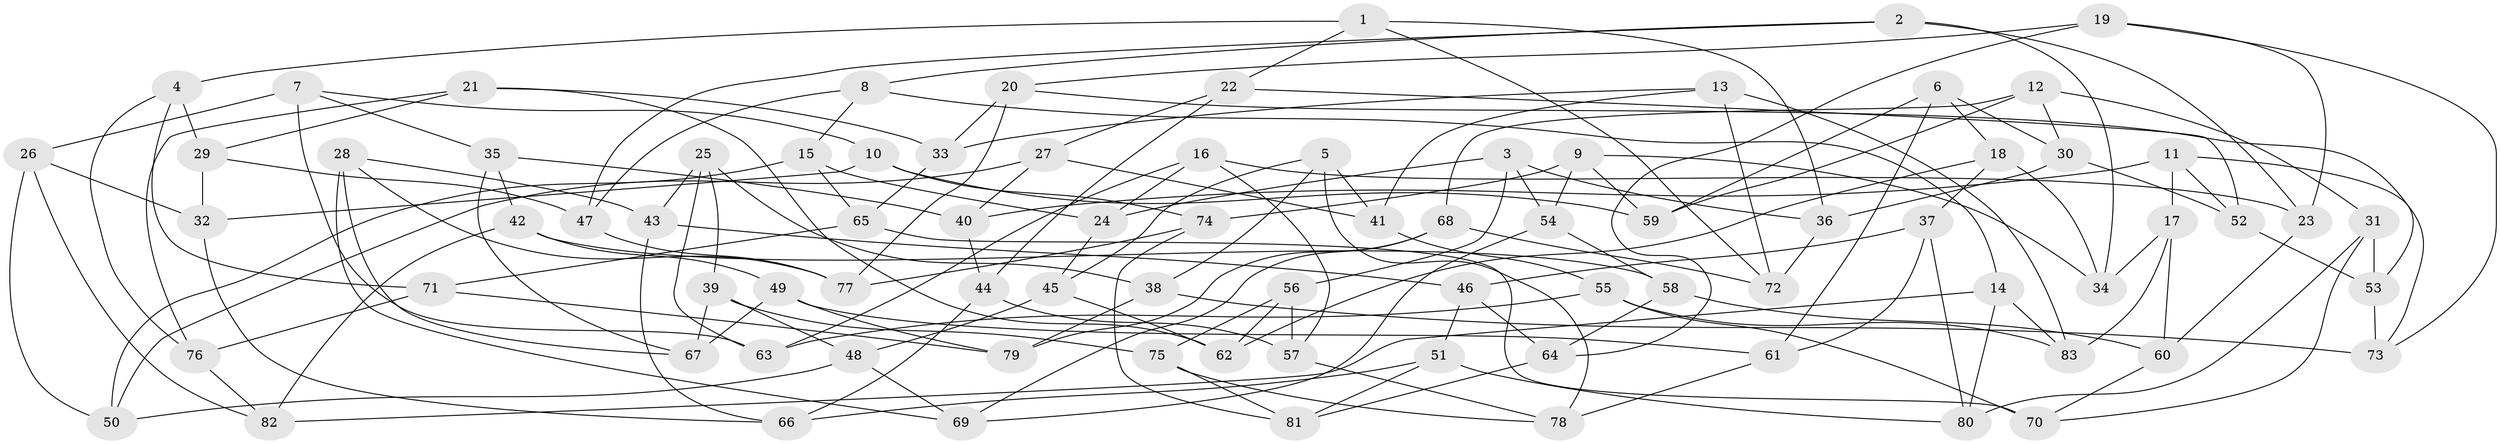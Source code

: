 // coarse degree distribution, {3: 0.05084745762711865, 5: 0.1864406779661017, 4: 0.559322033898305, 6: 0.2033898305084746}
// Generated by graph-tools (version 1.1) at 2025/38/03/04/25 23:38:11]
// undirected, 83 vertices, 166 edges
graph export_dot {
  node [color=gray90,style=filled];
  1;
  2;
  3;
  4;
  5;
  6;
  7;
  8;
  9;
  10;
  11;
  12;
  13;
  14;
  15;
  16;
  17;
  18;
  19;
  20;
  21;
  22;
  23;
  24;
  25;
  26;
  27;
  28;
  29;
  30;
  31;
  32;
  33;
  34;
  35;
  36;
  37;
  38;
  39;
  40;
  41;
  42;
  43;
  44;
  45;
  46;
  47;
  48;
  49;
  50;
  51;
  52;
  53;
  54;
  55;
  56;
  57;
  58;
  59;
  60;
  61;
  62;
  63;
  64;
  65;
  66;
  67;
  68;
  69;
  70;
  71;
  72;
  73;
  74;
  75;
  76;
  77;
  78;
  79;
  80;
  81;
  82;
  83;
  1 -- 36;
  1 -- 22;
  1 -- 4;
  1 -- 72;
  2 -- 34;
  2 -- 47;
  2 -- 8;
  2 -- 23;
  3 -- 24;
  3 -- 56;
  3 -- 54;
  3 -- 36;
  4 -- 71;
  4 -- 29;
  4 -- 76;
  5 -- 41;
  5 -- 78;
  5 -- 38;
  5 -- 45;
  6 -- 61;
  6 -- 59;
  6 -- 18;
  6 -- 30;
  7 -- 10;
  7 -- 35;
  7 -- 63;
  7 -- 26;
  8 -- 15;
  8 -- 47;
  8 -- 14;
  9 -- 59;
  9 -- 34;
  9 -- 74;
  9 -- 54;
  10 -- 32;
  10 -- 74;
  10 -- 59;
  11 -- 40;
  11 -- 17;
  11 -- 73;
  11 -- 52;
  12 -- 30;
  12 -- 59;
  12 -- 68;
  12 -- 31;
  13 -- 72;
  13 -- 83;
  13 -- 41;
  13 -- 33;
  14 -- 82;
  14 -- 80;
  14 -- 83;
  15 -- 24;
  15 -- 50;
  15 -- 65;
  16 -- 23;
  16 -- 57;
  16 -- 63;
  16 -- 24;
  17 -- 60;
  17 -- 83;
  17 -- 34;
  18 -- 37;
  18 -- 62;
  18 -- 34;
  19 -- 23;
  19 -- 64;
  19 -- 73;
  19 -- 20;
  20 -- 77;
  20 -- 53;
  20 -- 33;
  21 -- 29;
  21 -- 33;
  21 -- 76;
  21 -- 62;
  22 -- 44;
  22 -- 27;
  22 -- 52;
  23 -- 60;
  24 -- 45;
  25 -- 63;
  25 -- 39;
  25 -- 38;
  25 -- 43;
  26 -- 32;
  26 -- 50;
  26 -- 82;
  27 -- 40;
  27 -- 50;
  27 -- 41;
  28 -- 69;
  28 -- 43;
  28 -- 77;
  28 -- 67;
  29 -- 47;
  29 -- 32;
  30 -- 36;
  30 -- 52;
  31 -- 70;
  31 -- 53;
  31 -- 80;
  32 -- 66;
  33 -- 65;
  35 -- 42;
  35 -- 67;
  35 -- 40;
  36 -- 72;
  37 -- 46;
  37 -- 61;
  37 -- 80;
  38 -- 73;
  38 -- 79;
  39 -- 67;
  39 -- 48;
  39 -- 75;
  40 -- 44;
  41 -- 55;
  42 -- 49;
  42 -- 58;
  42 -- 82;
  43 -- 66;
  43 -- 46;
  44 -- 66;
  44 -- 57;
  45 -- 48;
  45 -- 62;
  46 -- 51;
  46 -- 64;
  47 -- 77;
  48 -- 69;
  48 -- 50;
  49 -- 61;
  49 -- 79;
  49 -- 67;
  51 -- 81;
  51 -- 66;
  51 -- 80;
  52 -- 53;
  53 -- 73;
  54 -- 69;
  54 -- 58;
  55 -- 83;
  55 -- 70;
  55 -- 63;
  56 -- 75;
  56 -- 62;
  56 -- 57;
  57 -- 78;
  58 -- 60;
  58 -- 64;
  60 -- 70;
  61 -- 78;
  64 -- 81;
  65 -- 70;
  65 -- 71;
  68 -- 79;
  68 -- 72;
  68 -- 69;
  71 -- 79;
  71 -- 76;
  74 -- 77;
  74 -- 81;
  75 -- 78;
  75 -- 81;
  76 -- 82;
}
